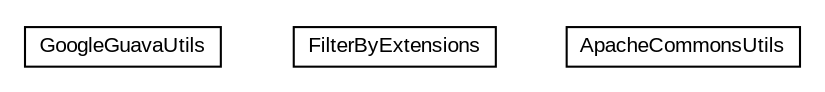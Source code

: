 #!/usr/local/bin/dot
#
# Class diagram 
# Generated by UMLGraph version R5_6-24-gf6e263 (http://www.umlgraph.org/)
#

digraph G {
	edge [fontname="arial",fontsize=10,labelfontname="arial",labelfontsize=10];
	node [fontname="arial",fontsize=10,shape=plaintext];
	nodesep=0.25;
	ranksep=0.5;
	// eu.europa.esig.dss.utils.impl.GoogleGuavaUtils
	c7208 [label=<<table title="eu.europa.esig.dss.utils.impl.GoogleGuavaUtils" border="0" cellborder="1" cellspacing="0" cellpadding="2" port="p" href="./GoogleGuavaUtils.html">
		<tr><td><table border="0" cellspacing="0" cellpadding="1">
<tr><td align="center" balign="center"> GoogleGuavaUtils </td></tr>
		</table></td></tr>
		</table>>, URL="./GoogleGuavaUtils.html", fontname="arial", fontcolor="black", fontsize=10.0];
	// eu.europa.esig.dss.utils.impl.FilterByExtensions
	c7209 [label=<<table title="eu.europa.esig.dss.utils.impl.FilterByExtensions" border="0" cellborder="1" cellspacing="0" cellpadding="2" port="p" href="./FilterByExtensions.html">
		<tr><td><table border="0" cellspacing="0" cellpadding="1">
<tr><td align="center" balign="center"> FilterByExtensions </td></tr>
		</table></td></tr>
		</table>>, URL="./FilterByExtensions.html", fontname="arial", fontcolor="black", fontsize=10.0];
	// eu.europa.esig.dss.utils.impl.ApacheCommonsUtils
	c7210 [label=<<table title="eu.europa.esig.dss.utils.impl.ApacheCommonsUtils" border="0" cellborder="1" cellspacing="0" cellpadding="2" port="p" href="./ApacheCommonsUtils.html">
		<tr><td><table border="0" cellspacing="0" cellpadding="1">
<tr><td align="center" balign="center"> ApacheCommonsUtils </td></tr>
		</table></td></tr>
		</table>>, URL="./ApacheCommonsUtils.html", fontname="arial", fontcolor="black", fontsize=10.0];
}

